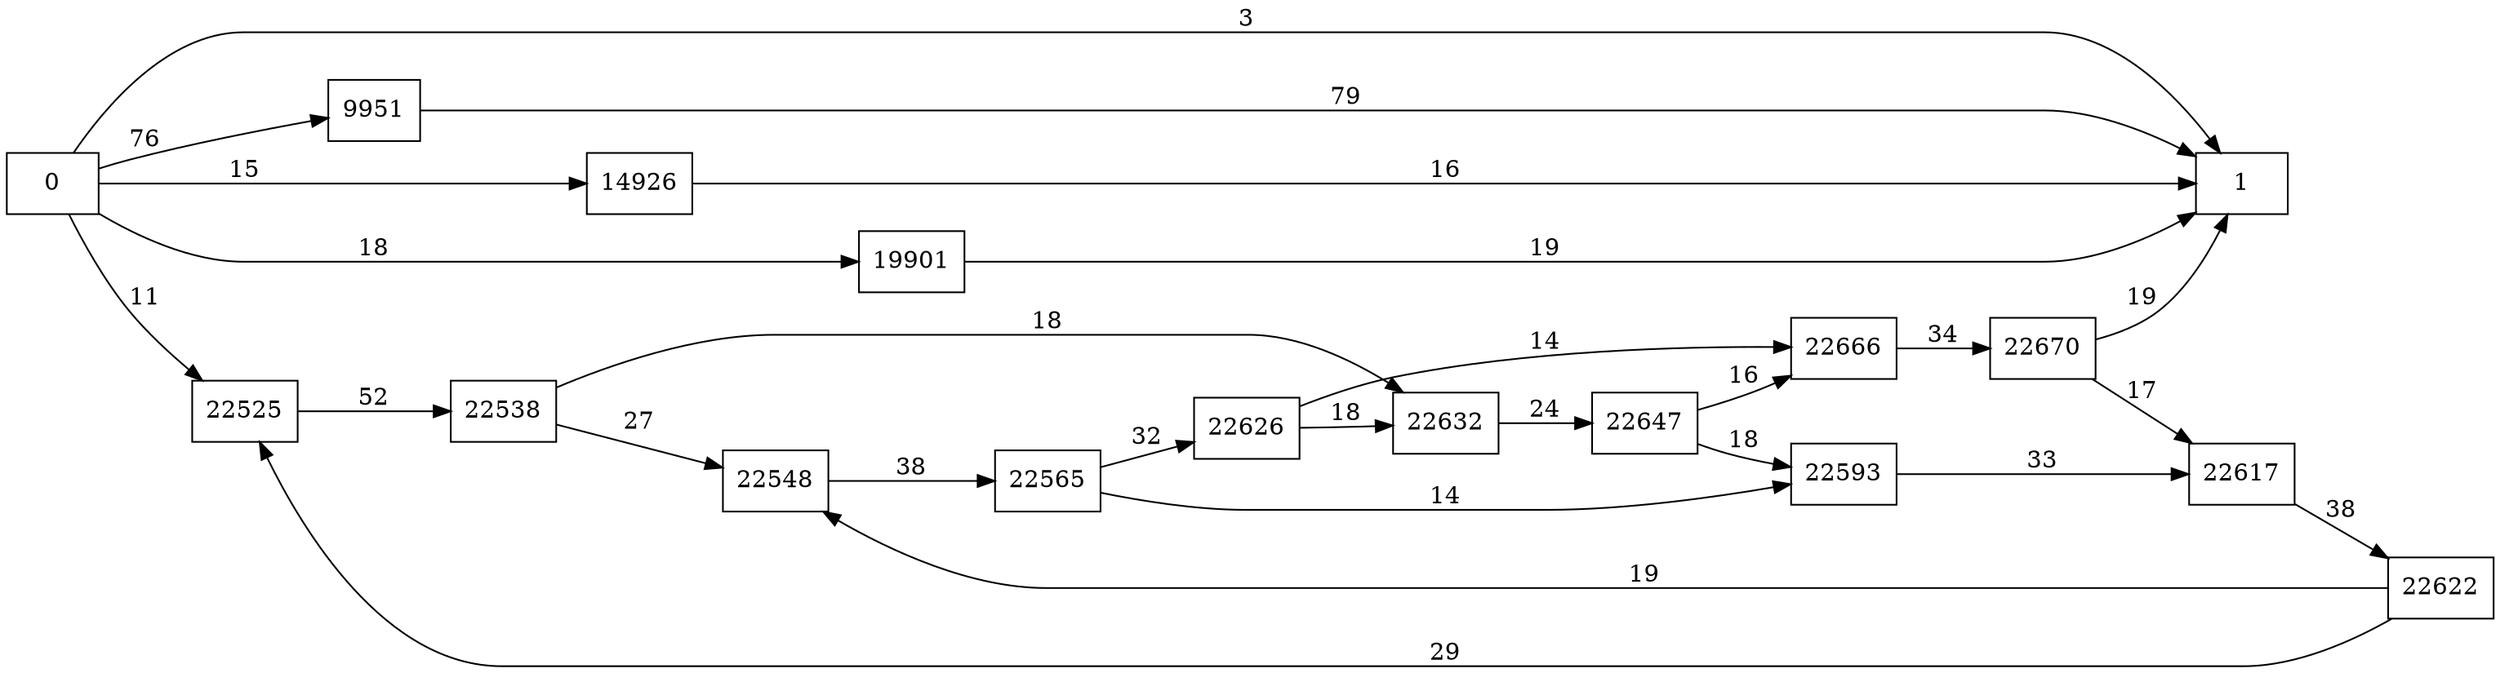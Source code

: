 digraph {
	graph [rankdir=LR]
	node [shape=rectangle]
	9951 -> 1 [label=79]
	14926 -> 1 [label=16]
	19901 -> 1 [label=19]
	22525 -> 22538 [label=52]
	22538 -> 22548 [label=27]
	22538 -> 22632 [label=18]
	22548 -> 22565 [label=38]
	22565 -> 22626 [label=32]
	22565 -> 22593 [label=14]
	22593 -> 22617 [label=33]
	22617 -> 22622 [label=38]
	22622 -> 22525 [label=29]
	22622 -> 22548 [label=19]
	22626 -> 22632 [label=18]
	22626 -> 22666 [label=14]
	22632 -> 22647 [label=24]
	22647 -> 22666 [label=16]
	22647 -> 22593 [label=18]
	22666 -> 22670 [label=34]
	22670 -> 22617 [label=17]
	22670 -> 1 [label=19]
	0 -> 1 [label=3]
	0 -> 9951 [label=76]
	0 -> 14926 [label=15]
	0 -> 19901 [label=18]
	0 -> 22525 [label=11]
}
